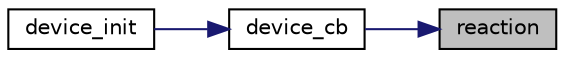 digraph "reaction"
{
 // LATEX_PDF_SIZE
  edge [fontname="Helvetica",fontsize="10",labelfontname="Helvetica",labelfontsize="10"];
  node [fontname="Helvetica",fontsize="10",shape=record];
  rankdir="RL";
  Node1 [label="reaction",height=0.2,width=0.4,color="black", fillcolor="grey75", style="filled", fontcolor="black",tooltip=" "];
  Node1 -> Node2 [dir="back",color="midnightblue",fontsize="10",style="solid"];
  Node2 [label="device_cb",height=0.2,width=0.4,color="black", fillcolor="white", style="filled",URL="$device_8c.html#a60082df9155e4151a9fd97148d281d2c",tooltip=" "];
  Node2 -> Node3 [dir="back",color="midnightblue",fontsize="10",style="solid"];
  Node3 [label="device_init",height=0.2,width=0.4,color="black", fillcolor="white", style="filled",URL="$device_8h.html#a94aed4ea5ddbc93af18fff358e42f57f",tooltip=" "];
}
